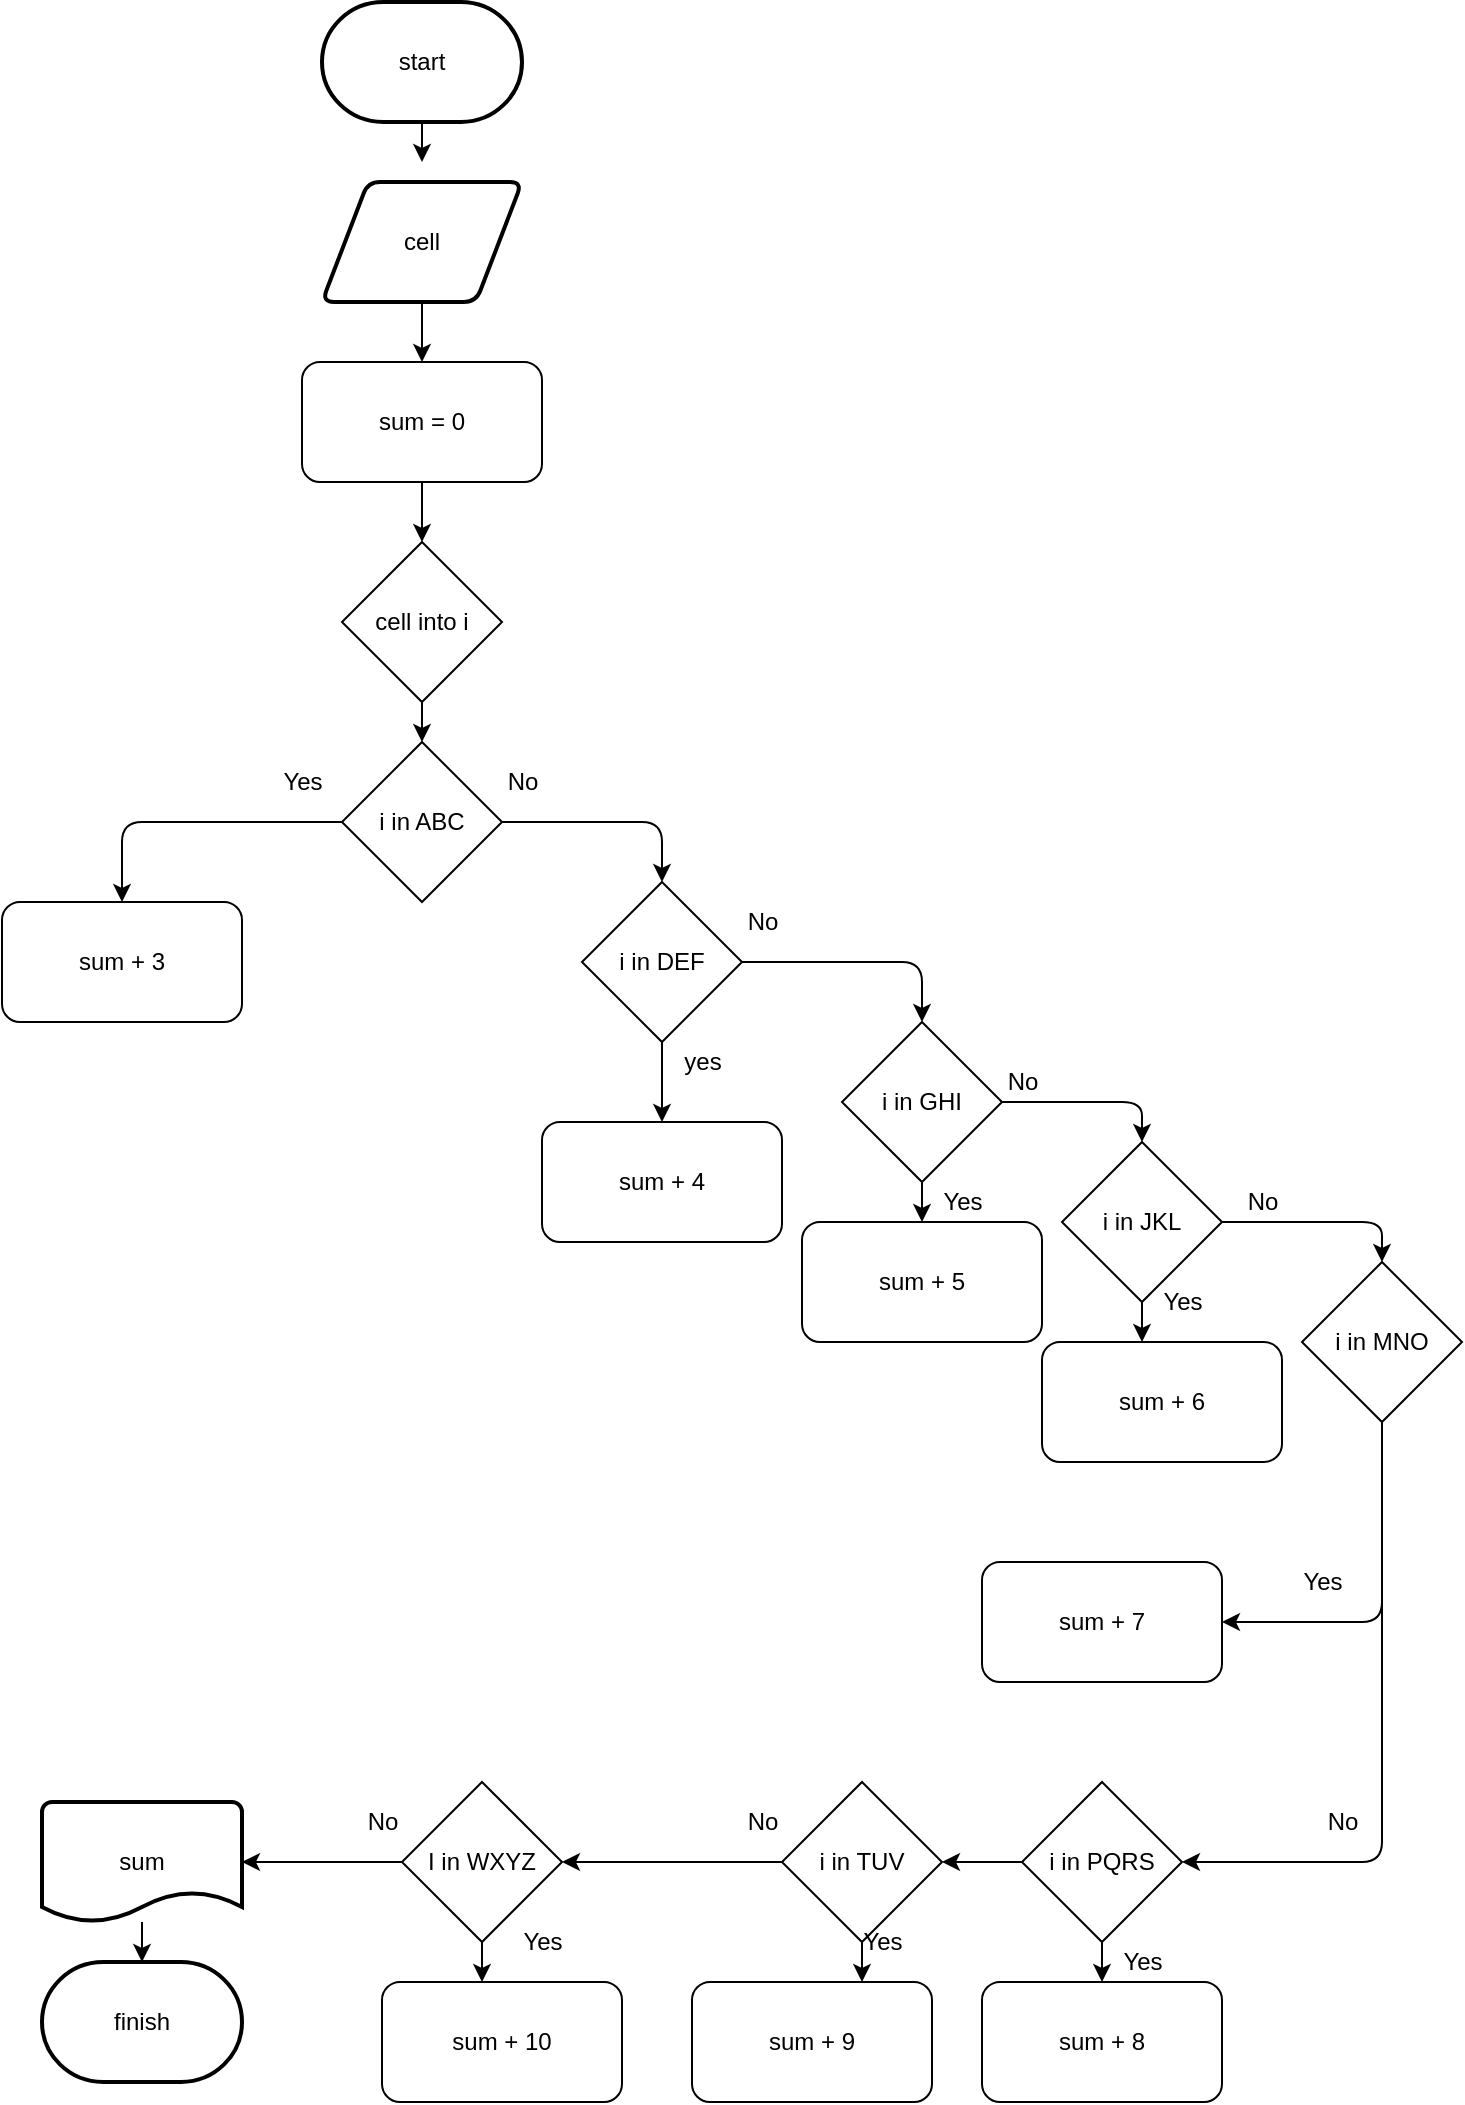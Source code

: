 <mxfile>
    <diagram id="cnHcPJMmzMyEd-CU-2S4" name="Page-1">
        <mxGraphModel dx="1444" dy="426" grid="1" gridSize="10" guides="1" tooltips="1" connect="1" arrows="1" fold="1" page="1" pageScale="1" pageWidth="850" pageHeight="1100" math="0" shadow="0">
            <root>
                <mxCell id="0"/>
                <mxCell id="1" parent="0"/>
                <mxCell id="3" style="edgeStyle=none;html=1;" parent="1" source="2" edge="1">
                    <mxGeometry relative="1" as="geometry">
                        <mxPoint x="290" y="100" as="targetPoint"/>
                    </mxGeometry>
                </mxCell>
                <mxCell id="2" value="start" style="strokeWidth=2;html=1;shape=mxgraph.flowchart.terminator;whiteSpace=wrap;" parent="1" vertex="1">
                    <mxGeometry x="240" y="20" width="100" height="60" as="geometry"/>
                </mxCell>
                <mxCell id="5" style="edgeStyle=none;html=1;" parent="1" source="4" edge="1">
                    <mxGeometry relative="1" as="geometry">
                        <mxPoint x="290" y="200" as="targetPoint"/>
                    </mxGeometry>
                </mxCell>
                <mxCell id="4" value="cell" style="shape=parallelogram;html=1;strokeWidth=2;perimeter=parallelogramPerimeter;whiteSpace=wrap;rounded=1;arcSize=12;size=0.23;" parent="1" vertex="1">
                    <mxGeometry x="240" y="110" width="100" height="60" as="geometry"/>
                </mxCell>
                <mxCell id="7" style="edgeStyle=none;html=1;" parent="1" source="6" edge="1">
                    <mxGeometry relative="1" as="geometry">
                        <mxPoint x="290" y="290" as="targetPoint"/>
                    </mxGeometry>
                </mxCell>
                <mxCell id="6" value="sum = 0" style="rounded=1;whiteSpace=wrap;html=1;" parent="1" vertex="1">
                    <mxGeometry x="230" y="200" width="120" height="60" as="geometry"/>
                </mxCell>
                <mxCell id="9" style="edgeStyle=none;html=1;" parent="1" source="8" edge="1">
                    <mxGeometry relative="1" as="geometry">
                        <mxPoint x="290" y="390" as="targetPoint"/>
                    </mxGeometry>
                </mxCell>
                <mxCell id="8" value="cell into i" style="rhombus;whiteSpace=wrap;html=1;" parent="1" vertex="1">
                    <mxGeometry x="250" y="290" width="80" height="80" as="geometry"/>
                </mxCell>
                <mxCell id="11" style="edgeStyle=none;html=1;" parent="1" source="10" edge="1">
                    <mxGeometry relative="1" as="geometry">
                        <mxPoint x="140" y="470" as="targetPoint"/>
                        <Array as="points">
                            <mxPoint x="140" y="430"/>
                        </Array>
                    </mxGeometry>
                </mxCell>
                <mxCell id="13" style="edgeStyle=none;html=1;" parent="1" source="10" edge="1">
                    <mxGeometry relative="1" as="geometry">
                        <mxPoint x="410" y="460" as="targetPoint"/>
                        <Array as="points">
                            <mxPoint x="410" y="430"/>
                        </Array>
                    </mxGeometry>
                </mxCell>
                <mxCell id="10" value="i in ABC" style="rhombus;whiteSpace=wrap;html=1;" parent="1" vertex="1">
                    <mxGeometry x="250" y="390" width="80" height="80" as="geometry"/>
                </mxCell>
                <mxCell id="14" value="No" style="text;html=1;align=center;verticalAlign=middle;resizable=0;points=[];autosize=1;strokeColor=none;fillColor=none;" parent="1" vertex="1">
                    <mxGeometry x="325" y="400" width="30" height="20" as="geometry"/>
                </mxCell>
                <mxCell id="15" value="Yes" style="text;html=1;align=center;verticalAlign=middle;resizable=0;points=[];autosize=1;strokeColor=none;fillColor=none;" parent="1" vertex="1">
                    <mxGeometry x="215" y="400" width="30" height="20" as="geometry"/>
                </mxCell>
                <mxCell id="18" value="sum + 3" style="rounded=1;whiteSpace=wrap;html=1;" parent="1" vertex="1">
                    <mxGeometry x="80" y="470" width="120" height="60" as="geometry"/>
                </mxCell>
                <mxCell id="21" style="edgeStyle=none;html=1;" parent="1" source="19" edge="1">
                    <mxGeometry relative="1" as="geometry">
                        <mxPoint x="540" y="530" as="targetPoint"/>
                        <Array as="points">
                            <mxPoint x="540" y="500"/>
                        </Array>
                    </mxGeometry>
                </mxCell>
                <mxCell id="22" style="edgeStyle=none;html=1;" parent="1" source="19" edge="1">
                    <mxGeometry relative="1" as="geometry">
                        <mxPoint x="410" y="580" as="targetPoint"/>
                    </mxGeometry>
                </mxCell>
                <mxCell id="19" value="i in DEF" style="rhombus;whiteSpace=wrap;html=1;" parent="1" vertex="1">
                    <mxGeometry x="370" y="460" width="80" height="80" as="geometry"/>
                </mxCell>
                <mxCell id="23" value="yes&lt;br&gt;" style="text;html=1;align=center;verticalAlign=middle;resizable=0;points=[];autosize=1;strokeColor=none;fillColor=none;" parent="1" vertex="1">
                    <mxGeometry x="415" y="540" width="30" height="20" as="geometry"/>
                </mxCell>
                <mxCell id="24" value="sum + 4" style="rounded=1;whiteSpace=wrap;html=1;" parent="1" vertex="1">
                    <mxGeometry x="350" y="580" width="120" height="60" as="geometry"/>
                </mxCell>
                <mxCell id="27" style="edgeStyle=none;html=1;" parent="1" source="25" edge="1">
                    <mxGeometry relative="1" as="geometry">
                        <mxPoint x="650" y="590" as="targetPoint"/>
                        <Array as="points">
                            <mxPoint x="650" y="570"/>
                        </Array>
                    </mxGeometry>
                </mxCell>
                <mxCell id="28" style="edgeStyle=none;html=1;" parent="1" source="25" edge="1">
                    <mxGeometry relative="1" as="geometry">
                        <mxPoint x="540" y="630" as="targetPoint"/>
                    </mxGeometry>
                </mxCell>
                <mxCell id="25" value="i in GHI" style="rhombus;whiteSpace=wrap;html=1;" parent="1" vertex="1">
                    <mxGeometry x="500" y="530" width="80" height="80" as="geometry"/>
                </mxCell>
                <mxCell id="26" value="No" style="text;html=1;align=center;verticalAlign=middle;resizable=0;points=[];autosize=1;strokeColor=none;fillColor=none;" parent="1" vertex="1">
                    <mxGeometry x="445" y="470" width="30" height="20" as="geometry"/>
                </mxCell>
                <mxCell id="29" value="Yes" style="text;html=1;align=center;verticalAlign=middle;resizable=0;points=[];autosize=1;strokeColor=none;fillColor=none;" parent="1" vertex="1">
                    <mxGeometry x="545" y="610" width="30" height="20" as="geometry"/>
                </mxCell>
                <mxCell id="30" value="No" style="text;html=1;align=center;verticalAlign=middle;resizable=0;points=[];autosize=1;strokeColor=none;fillColor=none;" parent="1" vertex="1">
                    <mxGeometry x="575" y="550" width="30" height="20" as="geometry"/>
                </mxCell>
                <mxCell id="31" value="sum + 5" style="rounded=1;whiteSpace=wrap;html=1;" parent="1" vertex="1">
                    <mxGeometry x="480" y="630" width="120" height="60" as="geometry"/>
                </mxCell>
                <mxCell id="33" style="edgeStyle=none;html=1;entryX=0.5;entryY=0;entryDx=0;entryDy=0;" parent="1" source="32" target="36" edge="1">
                    <mxGeometry relative="1" as="geometry">
                        <mxPoint x="740" y="650" as="targetPoint"/>
                        <Array as="points">
                            <mxPoint x="740" y="630"/>
                            <mxPoint x="770" y="630"/>
                        </Array>
                    </mxGeometry>
                </mxCell>
                <mxCell id="34" style="edgeStyle=none;html=1;" parent="1" source="32" edge="1">
                    <mxGeometry relative="1" as="geometry">
                        <mxPoint x="650" y="690" as="targetPoint"/>
                    </mxGeometry>
                </mxCell>
                <mxCell id="32" value="i in JKL" style="rhombus;whiteSpace=wrap;html=1;" parent="1" vertex="1">
                    <mxGeometry x="610" y="590" width="80" height="80" as="geometry"/>
                </mxCell>
                <mxCell id="35" value="sum + 6" style="rounded=1;whiteSpace=wrap;html=1;" parent="1" vertex="1">
                    <mxGeometry x="600" y="690" width="120" height="60" as="geometry"/>
                </mxCell>
                <mxCell id="37" style="edgeStyle=none;html=1;" parent="1" source="36" edge="1">
                    <mxGeometry relative="1" as="geometry">
                        <mxPoint x="690" y="830" as="targetPoint"/>
                        <Array as="points">
                            <mxPoint x="770" y="830"/>
                        </Array>
                    </mxGeometry>
                </mxCell>
                <mxCell id="38" style="edgeStyle=none;html=1;" parent="1" source="36" edge="1">
                    <mxGeometry relative="1" as="geometry">
                        <mxPoint x="670" y="950" as="targetPoint"/>
                        <Array as="points">
                            <mxPoint x="770" y="950"/>
                        </Array>
                    </mxGeometry>
                </mxCell>
                <mxCell id="36" value="i in MNO" style="rhombus;whiteSpace=wrap;html=1;" parent="1" vertex="1">
                    <mxGeometry x="730" y="650" width="80" height="80" as="geometry"/>
                </mxCell>
                <mxCell id="39" value="No" style="text;html=1;align=center;verticalAlign=middle;resizable=0;points=[];autosize=1;strokeColor=none;fillColor=none;" parent="1" vertex="1">
                    <mxGeometry x="695" y="610" width="30" height="20" as="geometry"/>
                </mxCell>
                <mxCell id="40" value="Yes" style="text;html=1;align=center;verticalAlign=middle;resizable=0;points=[];autosize=1;strokeColor=none;fillColor=none;" parent="1" vertex="1">
                    <mxGeometry x="655" y="660" width="30" height="20" as="geometry"/>
                </mxCell>
                <mxCell id="41" value="Yes" style="text;html=1;align=center;verticalAlign=middle;resizable=0;points=[];autosize=1;strokeColor=none;fillColor=none;" parent="1" vertex="1">
                    <mxGeometry x="725" y="800" width="30" height="20" as="geometry"/>
                </mxCell>
                <mxCell id="43" value="No" style="text;html=1;align=center;verticalAlign=middle;resizable=0;points=[];autosize=1;strokeColor=none;fillColor=none;" parent="1" vertex="1">
                    <mxGeometry x="735" y="920" width="30" height="20" as="geometry"/>
                </mxCell>
                <mxCell id="44" value="sum + 7" style="rounded=1;whiteSpace=wrap;html=1;" parent="1" vertex="1">
                    <mxGeometry x="570" y="800" width="120" height="60" as="geometry"/>
                </mxCell>
                <mxCell id="46" style="edgeStyle=none;html=1;" parent="1" source="45" edge="1">
                    <mxGeometry relative="1" as="geometry">
                        <mxPoint x="630" y="1010" as="targetPoint"/>
                    </mxGeometry>
                </mxCell>
                <mxCell id="47" style="edgeStyle=none;html=1;" parent="1" source="45" edge="1">
                    <mxGeometry relative="1" as="geometry">
                        <mxPoint x="550" y="950" as="targetPoint"/>
                    </mxGeometry>
                </mxCell>
                <mxCell id="45" value="i in PQRS" style="rhombus;whiteSpace=wrap;html=1;" parent="1" vertex="1">
                    <mxGeometry x="590" y="910" width="80" height="80" as="geometry"/>
                </mxCell>
                <mxCell id="48" value="Yes" style="text;html=1;align=center;verticalAlign=middle;resizable=0;points=[];autosize=1;strokeColor=none;fillColor=none;" parent="1" vertex="1">
                    <mxGeometry x="635" y="990" width="30" height="20" as="geometry"/>
                </mxCell>
                <mxCell id="49" value="sum + 8" style="rounded=1;whiteSpace=wrap;html=1;" parent="1" vertex="1">
                    <mxGeometry x="570" y="1010" width="120" height="60" as="geometry"/>
                </mxCell>
                <mxCell id="52" style="edgeStyle=none;html=1;" parent="1" source="51" edge="1">
                    <mxGeometry relative="1" as="geometry">
                        <mxPoint x="360" y="950" as="targetPoint"/>
                    </mxGeometry>
                </mxCell>
                <mxCell id="53" style="edgeStyle=none;html=1;" parent="1" source="51" edge="1">
                    <mxGeometry relative="1" as="geometry">
                        <mxPoint x="510" y="1010" as="targetPoint"/>
                    </mxGeometry>
                </mxCell>
                <mxCell id="51" value="i in TUV" style="rhombus;whiteSpace=wrap;html=1;" parent="1" vertex="1">
                    <mxGeometry x="470" y="910" width="80" height="80" as="geometry"/>
                </mxCell>
                <mxCell id="54" value="sum + 9" style="rounded=1;whiteSpace=wrap;html=1;" parent="1" vertex="1">
                    <mxGeometry x="425" y="1010" width="120" height="60" as="geometry"/>
                </mxCell>
                <mxCell id="55" value="Yes" style="text;html=1;align=center;verticalAlign=middle;resizable=0;points=[];autosize=1;strokeColor=none;fillColor=none;" parent="1" vertex="1">
                    <mxGeometry x="505" y="980" width="30" height="20" as="geometry"/>
                </mxCell>
                <mxCell id="56" value="No" style="text;html=1;align=center;verticalAlign=middle;resizable=0;points=[];autosize=1;strokeColor=none;fillColor=none;" parent="1" vertex="1">
                    <mxGeometry x="445" y="920" width="30" height="20" as="geometry"/>
                </mxCell>
                <mxCell id="58" style="edgeStyle=none;html=1;" parent="1" source="57" edge="1">
                    <mxGeometry relative="1" as="geometry">
                        <mxPoint x="320" y="1010" as="targetPoint"/>
                    </mxGeometry>
                </mxCell>
                <mxCell id="60" style="edgeStyle=none;html=1;" parent="1" source="57" edge="1">
                    <mxGeometry relative="1" as="geometry">
                        <mxPoint x="200" y="950" as="targetPoint"/>
                    </mxGeometry>
                </mxCell>
                <mxCell id="57" value="I in WXYZ" style="rhombus;whiteSpace=wrap;html=1;" parent="1" vertex="1">
                    <mxGeometry x="280" y="910" width="80" height="80" as="geometry"/>
                </mxCell>
                <mxCell id="59" value="sum + 10" style="rounded=1;whiteSpace=wrap;html=1;" parent="1" vertex="1">
                    <mxGeometry x="270" y="1010" width="120" height="60" as="geometry"/>
                </mxCell>
                <mxCell id="61" value="Yes" style="text;html=1;align=center;verticalAlign=middle;resizable=0;points=[];autosize=1;strokeColor=none;fillColor=none;" parent="1" vertex="1">
                    <mxGeometry x="335" y="980" width="30" height="20" as="geometry"/>
                </mxCell>
                <mxCell id="63" value="No" style="text;html=1;align=center;verticalAlign=middle;resizable=0;points=[];autosize=1;strokeColor=none;fillColor=none;" parent="1" vertex="1">
                    <mxGeometry x="255" y="920" width="30" height="20" as="geometry"/>
                </mxCell>
                <mxCell id="72" style="edgeStyle=none;html=1;" parent="1" source="71" edge="1">
                    <mxGeometry relative="1" as="geometry">
                        <mxPoint x="150" y="1000" as="targetPoint"/>
                    </mxGeometry>
                </mxCell>
                <mxCell id="71" value="sum" style="strokeWidth=2;html=1;shape=mxgraph.flowchart.document2;whiteSpace=wrap;size=0.25;" parent="1" vertex="1">
                    <mxGeometry x="100" y="920" width="100" height="60" as="geometry"/>
                </mxCell>
                <mxCell id="73" value="finish" style="strokeWidth=2;html=1;shape=mxgraph.flowchart.terminator;whiteSpace=wrap;" parent="1" vertex="1">
                    <mxGeometry x="100" y="1000" width="100" height="60" as="geometry"/>
                </mxCell>
            </root>
        </mxGraphModel>
    </diagram>
</mxfile>